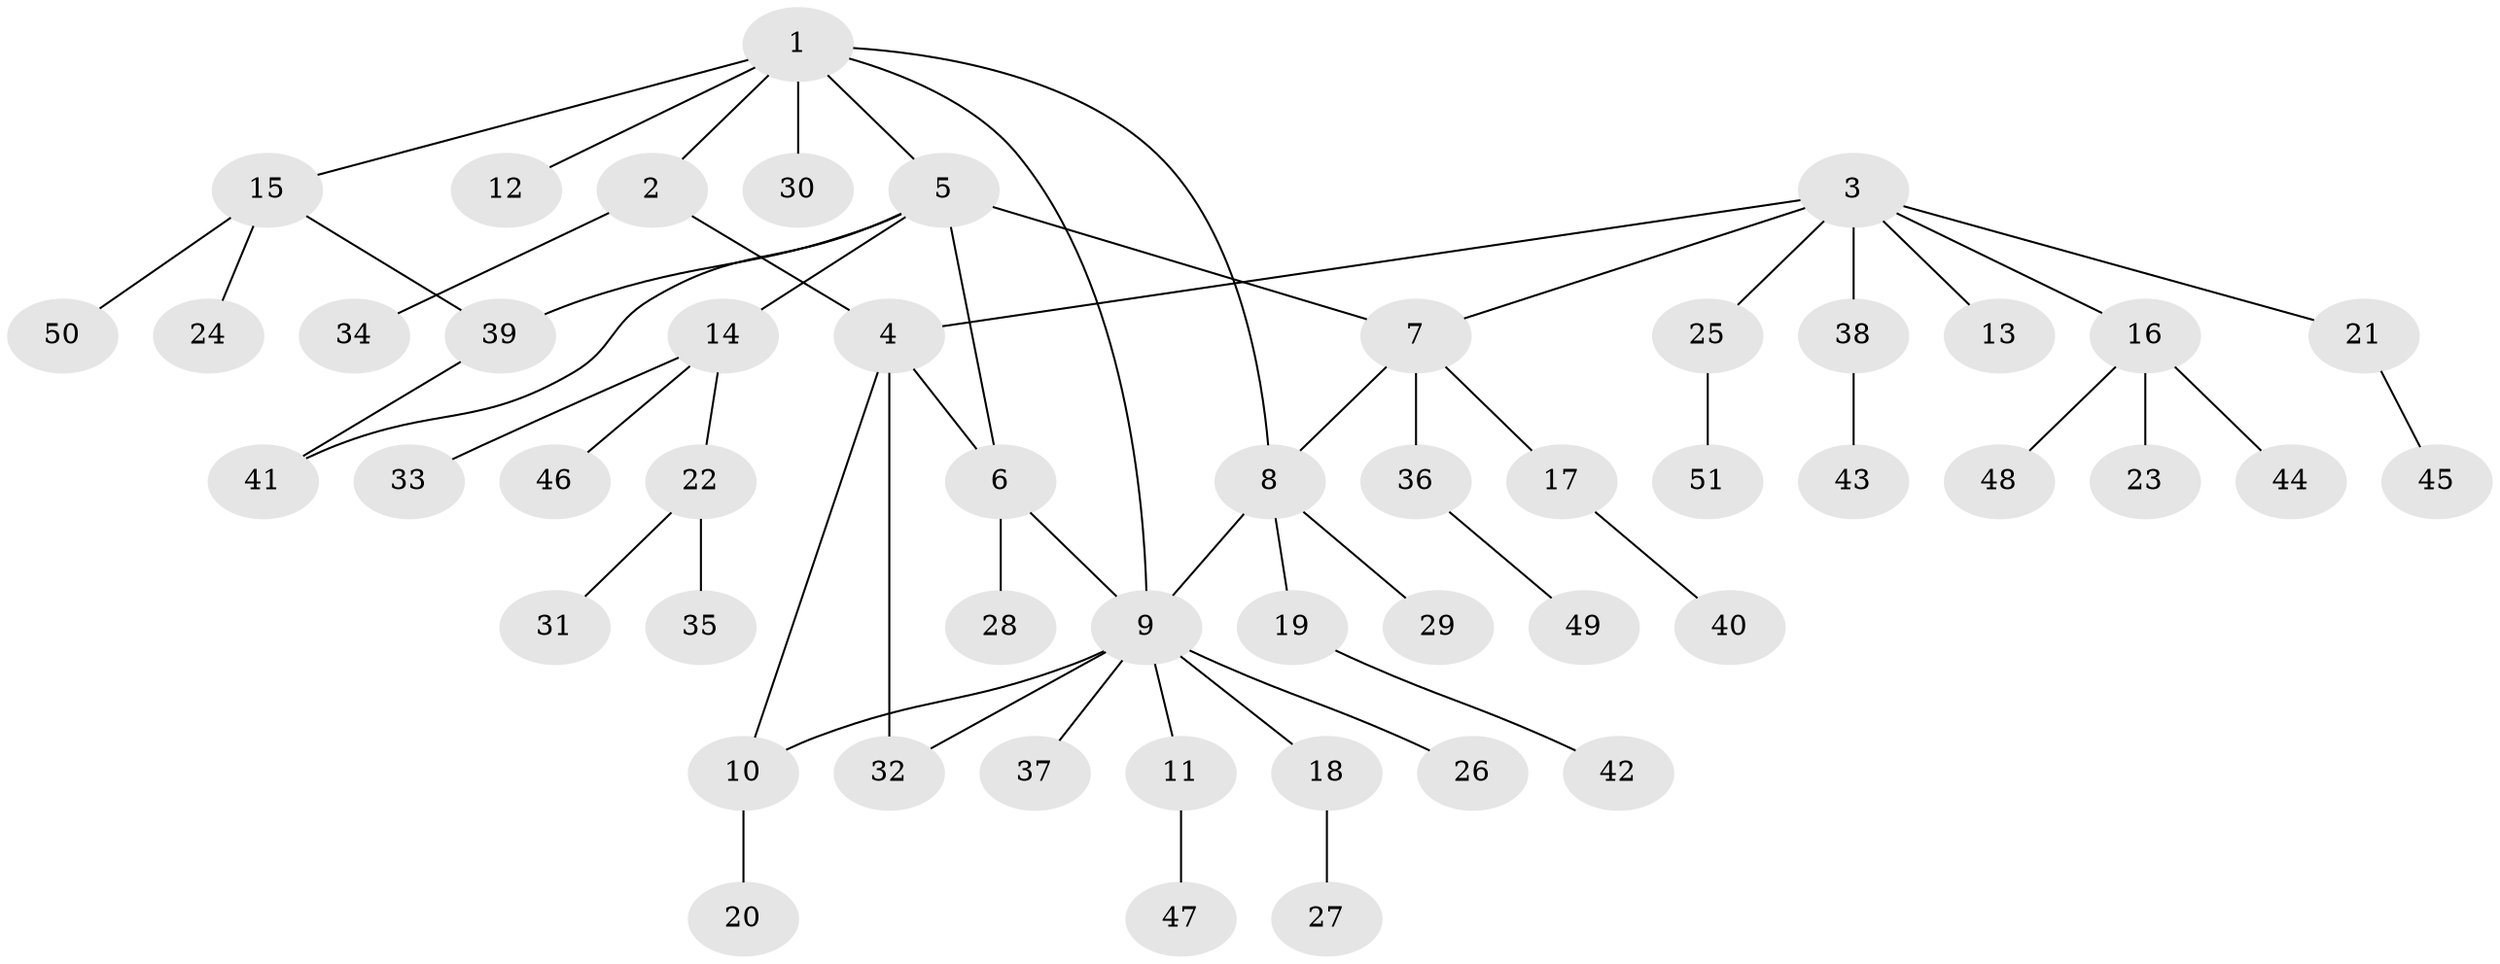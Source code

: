 // coarse degree distribution, {5: 0.25, 4: 0.125, 3: 0.125, 1: 0.375, 2: 0.125}
// Generated by graph-tools (version 1.1) at 2025/52/03/04/25 22:52:06]
// undirected, 51 vertices, 59 edges
graph export_dot {
  node [color=gray90,style=filled];
  1;
  2;
  3;
  4;
  5;
  6;
  7;
  8;
  9;
  10;
  11;
  12;
  13;
  14;
  15;
  16;
  17;
  18;
  19;
  20;
  21;
  22;
  23;
  24;
  25;
  26;
  27;
  28;
  29;
  30;
  31;
  32;
  33;
  34;
  35;
  36;
  37;
  38;
  39;
  40;
  41;
  42;
  43;
  44;
  45;
  46;
  47;
  48;
  49;
  50;
  51;
  1 -- 2;
  1 -- 5;
  1 -- 8;
  1 -- 9;
  1 -- 12;
  1 -- 15;
  1 -- 30;
  2 -- 4;
  2 -- 34;
  3 -- 4;
  3 -- 7;
  3 -- 13;
  3 -- 16;
  3 -- 21;
  3 -- 25;
  3 -- 38;
  4 -- 6;
  4 -- 10;
  4 -- 32;
  5 -- 6;
  5 -- 7;
  5 -- 14;
  5 -- 39;
  5 -- 41;
  6 -- 9;
  6 -- 28;
  7 -- 8;
  7 -- 17;
  7 -- 36;
  8 -- 9;
  8 -- 19;
  8 -- 29;
  9 -- 10;
  9 -- 11;
  9 -- 18;
  9 -- 26;
  9 -- 32;
  9 -- 37;
  10 -- 20;
  11 -- 47;
  14 -- 22;
  14 -- 33;
  14 -- 46;
  15 -- 24;
  15 -- 39;
  15 -- 50;
  16 -- 23;
  16 -- 44;
  16 -- 48;
  17 -- 40;
  18 -- 27;
  19 -- 42;
  21 -- 45;
  22 -- 31;
  22 -- 35;
  25 -- 51;
  36 -- 49;
  38 -- 43;
  39 -- 41;
}
